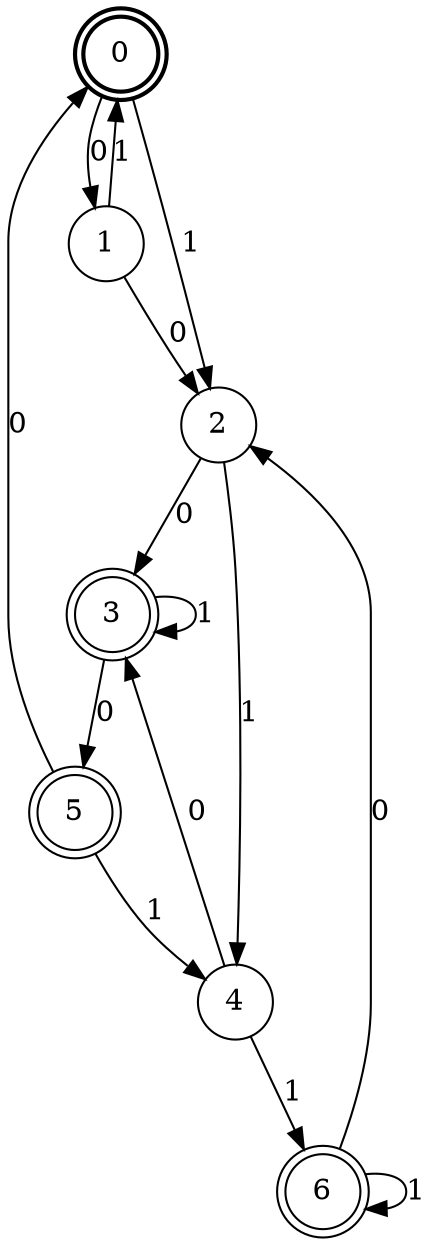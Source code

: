 digraph Automat {
    node [shape = circle];
    0 [style = "bold"];
    0 [peripheries=2]
    0 -> 1 [label = "0"];
    0 -> 2 [label = "1"];
    1 -> 2 [label = "0"];
    1 -> 0 [label = "1"];
    2 -> 3 [label = "0"];
    2 -> 4 [label = "1"];
    3 [peripheries=2]
    3 -> 5 [label = "0"];
    3 -> 3 [label = "1"];
    4 -> 3 [label = "0"];
    4 -> 6 [label = "1"];
    5 [peripheries=2]
    5 -> 0 [label = "0"];
    5 -> 4 [label = "1"];
    6 [peripheries=2]
    6 -> 2 [label = "0"];
    6 -> 6 [label = "1"];
}
